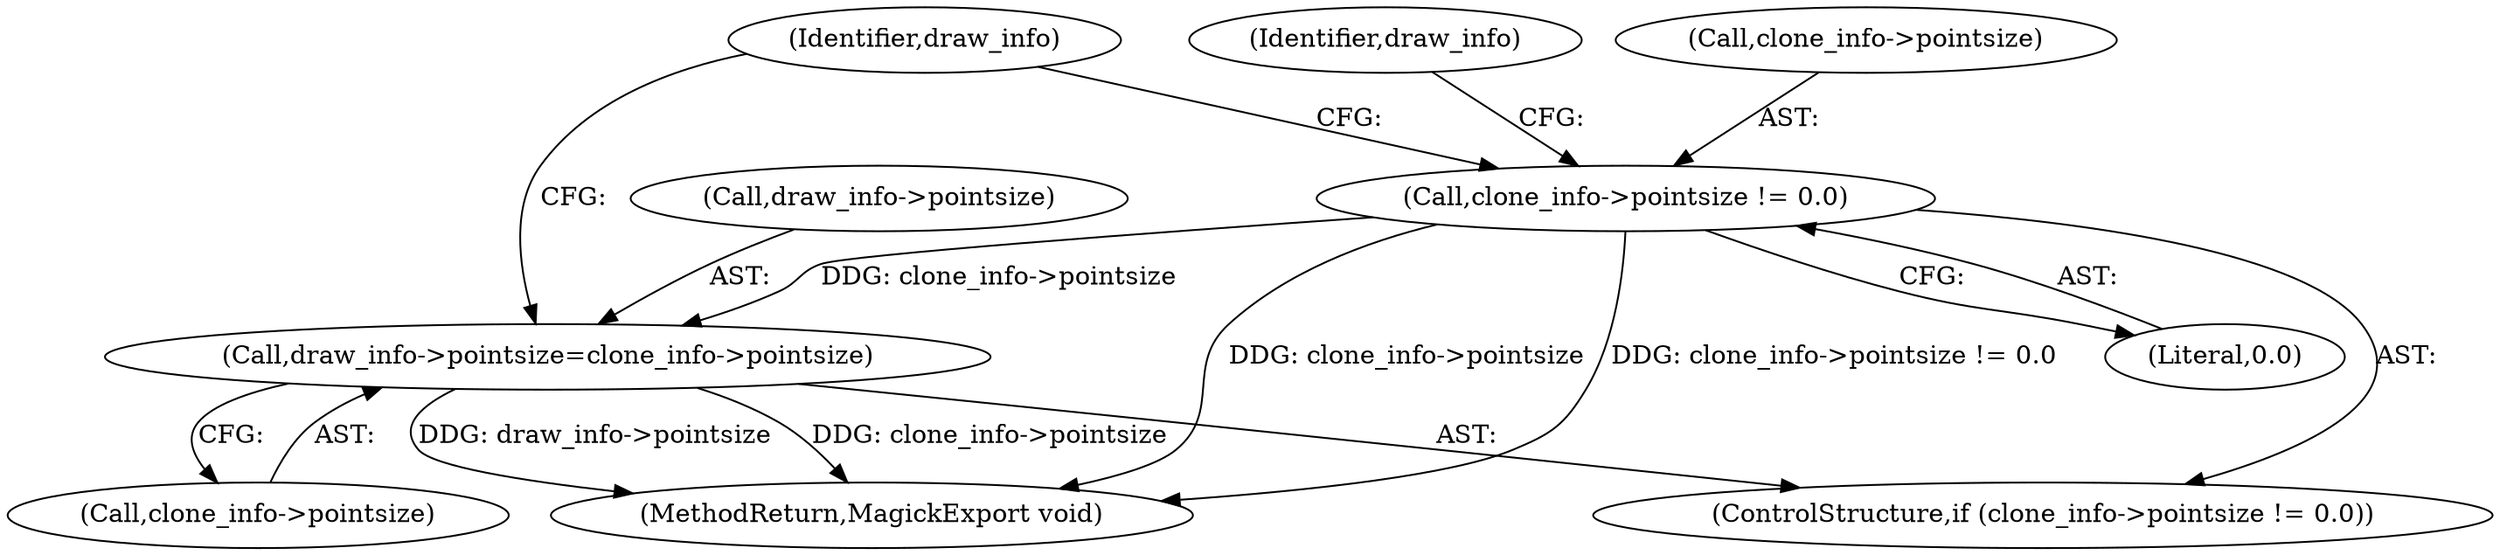digraph "0_ImageMagick_726812fa2fa7ce16bcf58f6e115f65427a1c0950_4@pointer" {
"1000276" [label="(Call,draw_info->pointsize=clone_info->pointsize)"];
"1000271" [label="(Call,clone_info->pointsize != 0.0)"];
"1000275" [label="(Literal,0.0)"];
"1000604" [label="(MethodReturn,MagickExport void)"];
"1000271" [label="(Call,clone_info->pointsize != 0.0)"];
"1000272" [label="(Call,clone_info->pointsize)"];
"1000277" [label="(Call,draw_info->pointsize)"];
"1000278" [label="(Identifier,draw_info)"];
"1000276" [label="(Call,draw_info->pointsize=clone_info->pointsize)"];
"1000280" [label="(Call,clone_info->pointsize)"];
"1000270" [label="(ControlStructure,if (clone_info->pointsize != 0.0))"];
"1000285" [label="(Identifier,draw_info)"];
"1000276" -> "1000270"  [label="AST: "];
"1000276" -> "1000280"  [label="CFG: "];
"1000277" -> "1000276"  [label="AST: "];
"1000280" -> "1000276"  [label="AST: "];
"1000285" -> "1000276"  [label="CFG: "];
"1000276" -> "1000604"  [label="DDG: clone_info->pointsize"];
"1000276" -> "1000604"  [label="DDG: draw_info->pointsize"];
"1000271" -> "1000276"  [label="DDG: clone_info->pointsize"];
"1000271" -> "1000270"  [label="AST: "];
"1000271" -> "1000275"  [label="CFG: "];
"1000272" -> "1000271"  [label="AST: "];
"1000275" -> "1000271"  [label="AST: "];
"1000278" -> "1000271"  [label="CFG: "];
"1000285" -> "1000271"  [label="CFG: "];
"1000271" -> "1000604"  [label="DDG: clone_info->pointsize"];
"1000271" -> "1000604"  [label="DDG: clone_info->pointsize != 0.0"];
}
